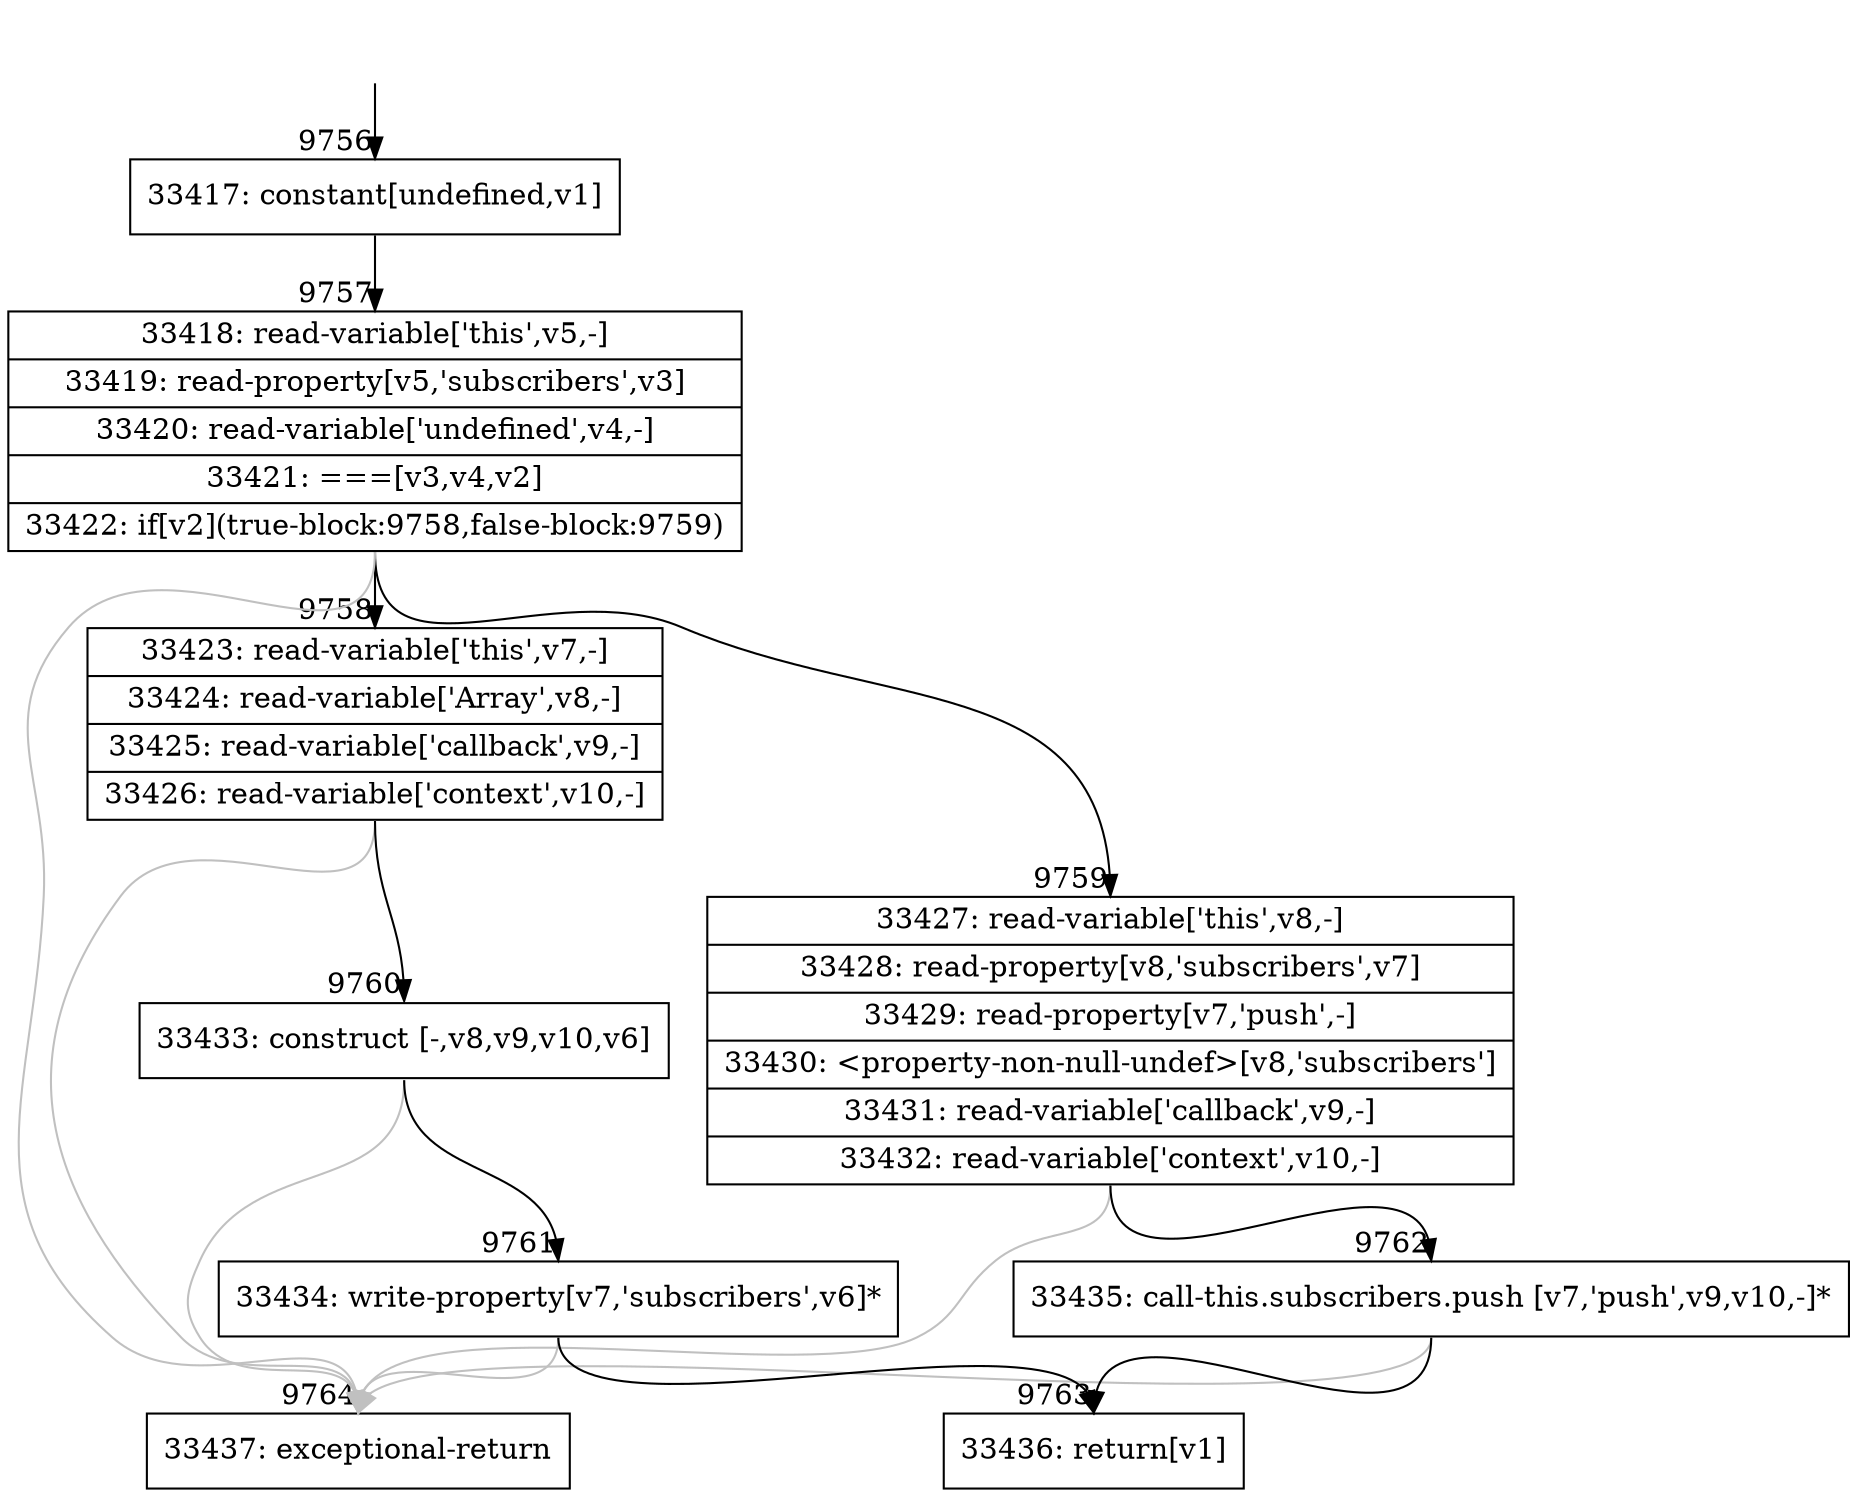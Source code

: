 digraph {
rankdir="TD"
BB_entry831[shape=none,label=""];
BB_entry831 -> BB9756 [tailport=s, headport=n, headlabel="    9756"]
BB9756 [shape=record label="{33417: constant[undefined,v1]}" ] 
BB9756 -> BB9757 [tailport=s, headport=n, headlabel="      9757"]
BB9757 [shape=record label="{33418: read-variable['this',v5,-]|33419: read-property[v5,'subscribers',v3]|33420: read-variable['undefined',v4,-]|33421: ===[v3,v4,v2]|33422: if[v2](true-block:9758,false-block:9759)}" ] 
BB9757 -> BB9758 [tailport=s, headport=n, headlabel="      9758"]
BB9757 -> BB9759 [tailport=s, headport=n, headlabel="      9759"]
BB9757 -> BB9764 [tailport=s, headport=n, color=gray, headlabel="      9764"]
BB9758 [shape=record label="{33423: read-variable['this',v7,-]|33424: read-variable['Array',v8,-]|33425: read-variable['callback',v9,-]|33426: read-variable['context',v10,-]}" ] 
BB9758 -> BB9760 [tailport=s, headport=n, headlabel="      9760"]
BB9758 -> BB9764 [tailport=s, headport=n, color=gray]
BB9759 [shape=record label="{33427: read-variable['this',v8,-]|33428: read-property[v8,'subscribers',v7]|33429: read-property[v7,'push',-]|33430: \<property-non-null-undef\>[v8,'subscribers']|33431: read-variable['callback',v9,-]|33432: read-variable['context',v10,-]}" ] 
BB9759 -> BB9762 [tailport=s, headport=n, headlabel="      9762"]
BB9759 -> BB9764 [tailport=s, headport=n, color=gray]
BB9760 [shape=record label="{33433: construct [-,v8,v9,v10,v6]}" ] 
BB9760 -> BB9761 [tailport=s, headport=n, headlabel="      9761"]
BB9760 -> BB9764 [tailport=s, headport=n, color=gray]
BB9761 [shape=record label="{33434: write-property[v7,'subscribers',v6]*}" ] 
BB9761 -> BB9763 [tailport=s, headport=n, headlabel="      9763"]
BB9761 -> BB9764 [tailport=s, headport=n, color=gray]
BB9762 [shape=record label="{33435: call-this.subscribers.push [v7,'push',v9,v10,-]*}" ] 
BB9762 -> BB9763 [tailport=s, headport=n]
BB9762 -> BB9764 [tailport=s, headport=n, color=gray]
BB9763 [shape=record label="{33436: return[v1]}" ] 
BB9764 [shape=record label="{33437: exceptional-return}" ] 
//#$~ 17495
}
